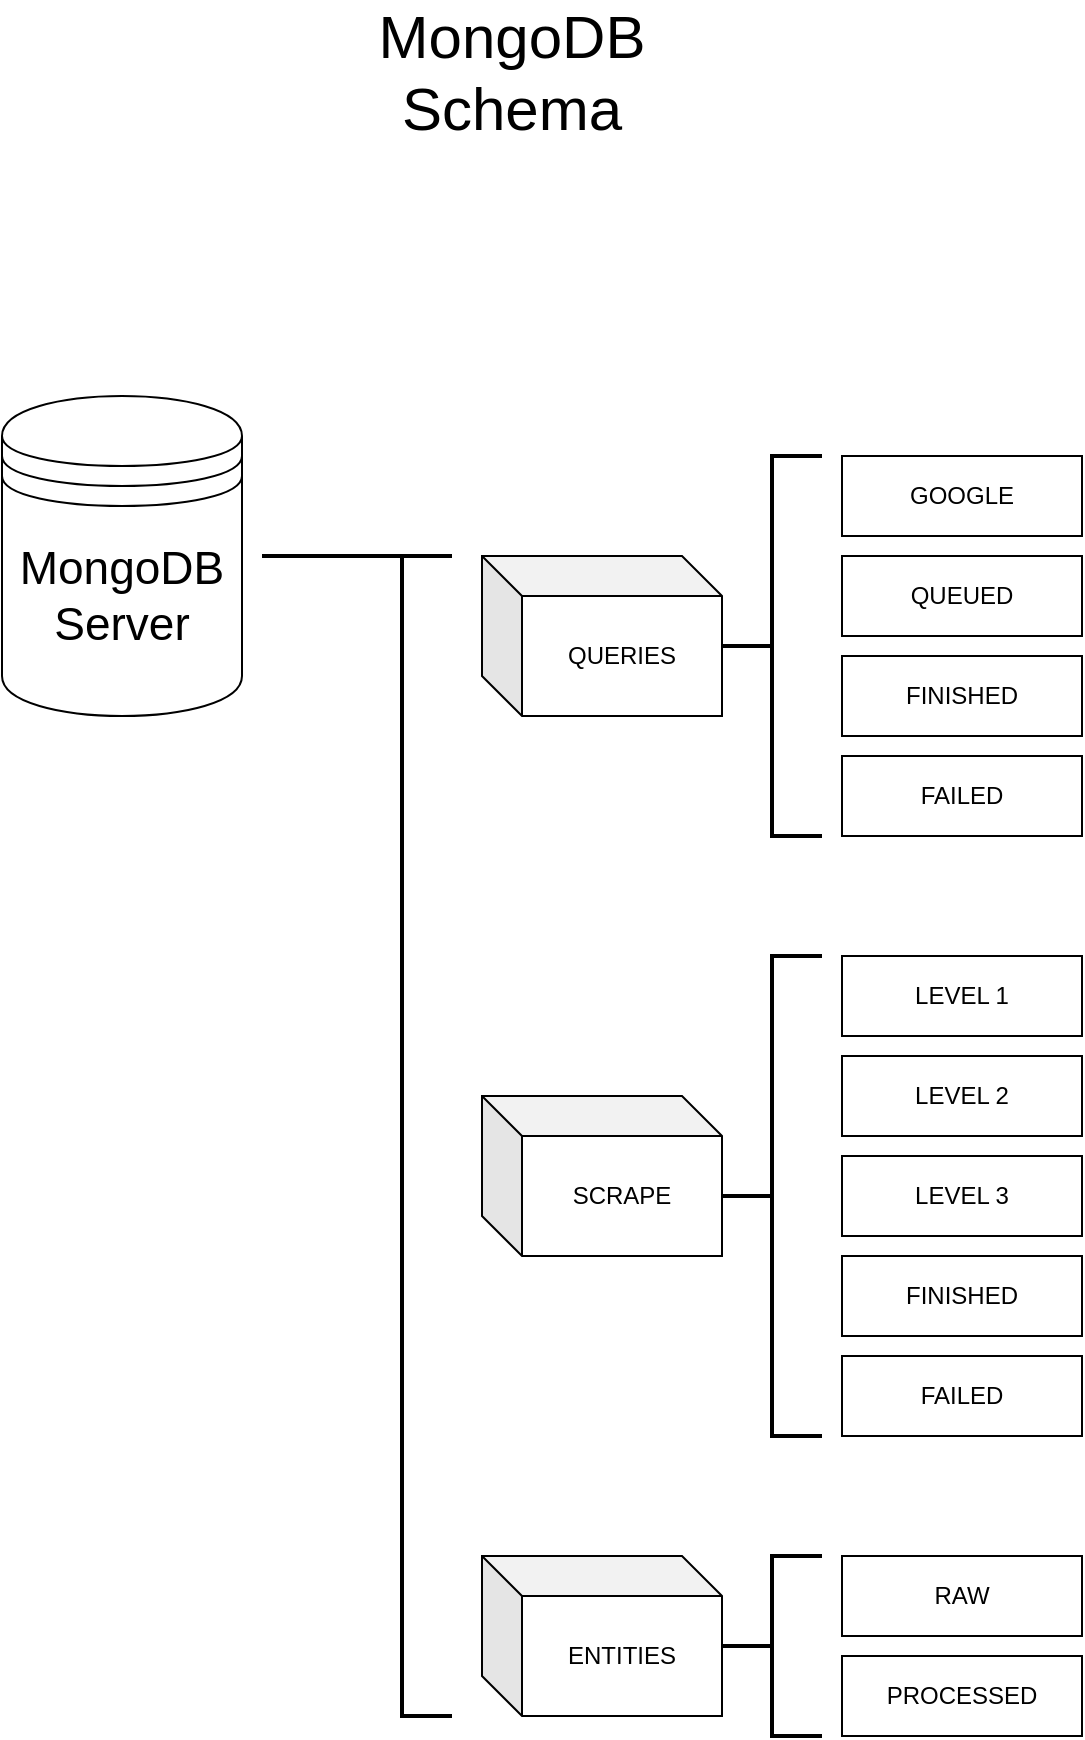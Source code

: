 <mxfile version="14.2.9" type="device"><diagram id="OCUPR5YFguOfNUdF7ltP" name="Page-1"><mxGraphModel dx="868" dy="436" grid="1" gridSize="10" guides="1" tooltips="1" connect="1" arrows="1" fold="1" page="1" pageScale="1" pageWidth="827" pageHeight="1169" math="0" shadow="0"><root><mxCell id="0"/><mxCell id="1" parent="0"/><mxCell id="4LbutCCdDRk1DUl4-nPU-11" value="" style="group" parent="1" vertex="1" connectable="0"><mxGeometry x="170" y="210" width="120" height="160" as="geometry"/></mxCell><mxCell id="4LbutCCdDRk1DUl4-nPU-1" value="" style="shape=datastore;whiteSpace=wrap;html=1;" parent="4LbutCCdDRk1DUl4-nPU-11" vertex="1"><mxGeometry width="120" height="160" as="geometry"/></mxCell><mxCell id="4LbutCCdDRk1DUl4-nPU-2" value="&lt;font style=&quot;font-size: 23px&quot;&gt;MongoDB&lt;br&gt;&lt;/font&gt;&lt;div style=&quot;font-size: 23px&quot;&gt;&lt;font style=&quot;font-size: 23px&quot;&gt;Server&lt;/font&gt;&lt;/div&gt;" style="text;html=1;strokeColor=none;fillColor=none;align=center;verticalAlign=middle;whiteSpace=wrap;rounded=0;" parent="4LbutCCdDRk1DUl4-nPU-11" vertex="1"><mxGeometry x="25" y="80" width="70" height="40" as="geometry"/></mxCell><mxCell id="4LbutCCdDRk1DUl4-nPU-19" value="" style="group" parent="1" vertex="1" connectable="0"><mxGeometry x="590" y="240" width="120" height="190" as="geometry"/></mxCell><mxCell id="4LbutCCdDRk1DUl4-nPU-13" value="" style="rounded=0;whiteSpace=wrap;html=1;" parent="4LbutCCdDRk1DUl4-nPU-19" vertex="1"><mxGeometry width="120" height="40" as="geometry"/></mxCell><mxCell id="4LbutCCdDRk1DUl4-nPU-14" value="" style="rounded=0;whiteSpace=wrap;html=1;" parent="4LbutCCdDRk1DUl4-nPU-19" vertex="1"><mxGeometry y="50" width="120" height="40" as="geometry"/></mxCell><mxCell id="4LbutCCdDRk1DUl4-nPU-15" value="" style="rounded=0;whiteSpace=wrap;html=1;" parent="4LbutCCdDRk1DUl4-nPU-19" vertex="1"><mxGeometry y="100" width="120" height="40" as="geometry"/></mxCell><mxCell id="4LbutCCdDRk1DUl4-nPU-16" value="" style="rounded=0;whiteSpace=wrap;html=1;" parent="4LbutCCdDRk1DUl4-nPU-19" vertex="1"><mxGeometry y="150" width="120" height="40" as="geometry"/></mxCell><mxCell id="4LbutCCdDRk1DUl4-nPU-21" value="&lt;div&gt;GOOGLE&lt;/div&gt;" style="text;html=1;strokeColor=none;fillColor=none;align=center;verticalAlign=middle;whiteSpace=wrap;rounded=0;" parent="4LbutCCdDRk1DUl4-nPU-19" vertex="1"><mxGeometry x="25" width="70" height="40" as="geometry"/></mxCell><mxCell id="4LbutCCdDRk1DUl4-nPU-22" value="QUEUED" style="text;html=1;strokeColor=none;fillColor=none;align=center;verticalAlign=middle;whiteSpace=wrap;rounded=0;" parent="4LbutCCdDRk1DUl4-nPU-19" vertex="1"><mxGeometry x="25" y="50" width="70" height="40" as="geometry"/></mxCell><mxCell id="4LbutCCdDRk1DUl4-nPU-23" value="FINISHED" style="text;html=1;strokeColor=none;fillColor=none;align=center;verticalAlign=middle;whiteSpace=wrap;rounded=0;" parent="4LbutCCdDRk1DUl4-nPU-19" vertex="1"><mxGeometry x="25" y="100" width="70" height="40" as="geometry"/></mxCell><mxCell id="4LbutCCdDRk1DUl4-nPU-24" value="FAILED" style="text;html=1;strokeColor=none;fillColor=none;align=center;verticalAlign=middle;whiteSpace=wrap;rounded=0;" parent="4LbutCCdDRk1DUl4-nPU-19" vertex="1"><mxGeometry x="25" y="150" width="70" height="40" as="geometry"/></mxCell><mxCell id="4LbutCCdDRk1DUl4-nPU-27" value="" style="rounded=0;whiteSpace=wrap;html=1;" parent="1" vertex="1"><mxGeometry x="590" y="490" width="120" height="40" as="geometry"/></mxCell><mxCell id="4LbutCCdDRk1DUl4-nPU-28" value="" style="rounded=0;whiteSpace=wrap;html=1;" parent="1" vertex="1"><mxGeometry x="590" y="540" width="120" height="40" as="geometry"/></mxCell><mxCell id="4LbutCCdDRk1DUl4-nPU-29" value="" style="rounded=0;whiteSpace=wrap;html=1;" parent="1" vertex="1"><mxGeometry x="590" y="590" width="120" height="40" as="geometry"/></mxCell><mxCell id="4LbutCCdDRk1DUl4-nPU-31" value="LEVEL 1" style="text;html=1;strokeColor=none;fillColor=none;align=center;verticalAlign=middle;whiteSpace=wrap;rounded=0;" parent="1" vertex="1"><mxGeometry x="615" y="490" width="70" height="40" as="geometry"/></mxCell><mxCell id="4LbutCCdDRk1DUl4-nPU-32" value="LEVEL 2" style="text;html=1;strokeColor=none;fillColor=none;align=center;verticalAlign=middle;whiteSpace=wrap;rounded=0;" parent="1" vertex="1"><mxGeometry x="615" y="540" width="70" height="40" as="geometry"/></mxCell><mxCell id="4LbutCCdDRk1DUl4-nPU-33" value="&lt;div&gt;LEVEL 3&lt;/div&gt;" style="text;html=1;strokeColor=none;fillColor=none;align=center;verticalAlign=middle;whiteSpace=wrap;rounded=0;" parent="1" vertex="1"><mxGeometry x="615" y="590" width="70" height="40" as="geometry"/></mxCell><mxCell id="4LbutCCdDRk1DUl4-nPU-37" value="" style="group" parent="1" vertex="1" connectable="0"><mxGeometry x="410" y="560" width="120" height="80" as="geometry"/></mxCell><mxCell id="4LbutCCdDRk1DUl4-nPU-38" value="" style="shape=cube;whiteSpace=wrap;html=1;boundedLbl=1;backgroundOutline=1;darkOpacity=0.05;darkOpacity2=0.1;" parent="4LbutCCdDRk1DUl4-nPU-37" vertex="1"><mxGeometry width="120" height="80" as="geometry"/></mxCell><mxCell id="4LbutCCdDRk1DUl4-nPU-39" value="SCRAPE" style="text;html=1;strokeColor=none;fillColor=none;align=center;verticalAlign=middle;whiteSpace=wrap;rounded=0;" parent="4LbutCCdDRk1DUl4-nPU-37" vertex="1"><mxGeometry x="35" y="30" width="70" height="40" as="geometry"/></mxCell><mxCell id="4LbutCCdDRk1DUl4-nPU-40" value="" style="strokeWidth=2;html=1;shape=mxgraph.flowchart.annotation_2;align=left;labelPosition=right;pointerEvents=1;" parent="1" vertex="1"><mxGeometry x="530" y="490" width="50" height="240" as="geometry"/></mxCell><mxCell id="4LbutCCdDRk1DUl4-nPU-47" value="" style="group" parent="1" vertex="1" connectable="0"><mxGeometry x="590" y="640" width="120" height="90" as="geometry"/></mxCell><mxCell id="4LbutCCdDRk1DUl4-nPU-43" value="" style="group" parent="4LbutCCdDRk1DUl4-nPU-47" vertex="1" connectable="0"><mxGeometry width="120" height="40" as="geometry"/></mxCell><mxCell id="4LbutCCdDRk1DUl4-nPU-41" value="" style="rounded=0;whiteSpace=wrap;html=1;" parent="4LbutCCdDRk1DUl4-nPU-43" vertex="1"><mxGeometry width="120" height="40" as="geometry"/></mxCell><mxCell id="4LbutCCdDRk1DUl4-nPU-42" value="FINISHED" style="text;html=1;strokeColor=none;fillColor=none;align=center;verticalAlign=middle;whiteSpace=wrap;rounded=0;" parent="4LbutCCdDRk1DUl4-nPU-43" vertex="1"><mxGeometry x="25" width="70" height="40" as="geometry"/></mxCell><mxCell id="4LbutCCdDRk1DUl4-nPU-44" value="" style="group" parent="4LbutCCdDRk1DUl4-nPU-47" vertex="1" connectable="0"><mxGeometry y="50" width="120" height="40" as="geometry"/></mxCell><mxCell id="4LbutCCdDRk1DUl4-nPU-45" value="" style="rounded=0;whiteSpace=wrap;html=1;" parent="4LbutCCdDRk1DUl4-nPU-44" vertex="1"><mxGeometry width="120" height="40" as="geometry"/></mxCell><mxCell id="4LbutCCdDRk1DUl4-nPU-46" value="FAILED" style="text;html=1;strokeColor=none;fillColor=none;align=center;verticalAlign=middle;whiteSpace=wrap;rounded=0;" parent="4LbutCCdDRk1DUl4-nPU-44" vertex="1"><mxGeometry x="25" width="70" height="40" as="geometry"/></mxCell><mxCell id="4LbutCCdDRk1DUl4-nPU-49" value="" style="group" parent="1" vertex="1" connectable="0"><mxGeometry x="590" y="790" width="120" height="90" as="geometry"/></mxCell><mxCell id="4LbutCCdDRk1DUl4-nPU-50" value="" style="group" parent="4LbutCCdDRk1DUl4-nPU-49" vertex="1" connectable="0"><mxGeometry width="120" height="40" as="geometry"/></mxCell><mxCell id="4LbutCCdDRk1DUl4-nPU-51" value="" style="rounded=0;whiteSpace=wrap;html=1;" parent="4LbutCCdDRk1DUl4-nPU-50" vertex="1"><mxGeometry width="120" height="40" as="geometry"/></mxCell><mxCell id="4LbutCCdDRk1DUl4-nPU-52" value="RAW" style="text;html=1;strokeColor=none;fillColor=none;align=center;verticalAlign=middle;whiteSpace=wrap;rounded=0;" parent="4LbutCCdDRk1DUl4-nPU-50" vertex="1"><mxGeometry x="25" width="70" height="40" as="geometry"/></mxCell><mxCell id="4LbutCCdDRk1DUl4-nPU-53" value="" style="group" parent="4LbutCCdDRk1DUl4-nPU-49" vertex="1" connectable="0"><mxGeometry y="50" width="120" height="40" as="geometry"/></mxCell><mxCell id="4LbutCCdDRk1DUl4-nPU-54" value="" style="rounded=0;whiteSpace=wrap;html=1;" parent="4LbutCCdDRk1DUl4-nPU-53" vertex="1"><mxGeometry width="120" height="40" as="geometry"/></mxCell><mxCell id="4LbutCCdDRk1DUl4-nPU-55" value="PROCESSED" style="text;html=1;strokeColor=none;fillColor=none;align=center;verticalAlign=middle;whiteSpace=wrap;rounded=0;" parent="4LbutCCdDRk1DUl4-nPU-53" vertex="1"><mxGeometry x="25" width="70" height="40" as="geometry"/></mxCell><mxCell id="4LbutCCdDRk1DUl4-nPU-56" value="" style="strokeWidth=2;html=1;shape=mxgraph.flowchart.annotation_2;align=left;labelPosition=right;pointerEvents=1;" parent="1" vertex="1"><mxGeometry x="530" y="790" width="50" height="90" as="geometry"/></mxCell><mxCell id="4LbutCCdDRk1DUl4-nPU-57" value="" style="group" parent="1" vertex="1" connectable="0"><mxGeometry x="410" y="790" width="120" height="80" as="geometry"/></mxCell><mxCell id="4LbutCCdDRk1DUl4-nPU-5" value="" style="shape=cube;whiteSpace=wrap;html=1;boundedLbl=1;backgroundOutline=1;darkOpacity=0.05;darkOpacity2=0.1;" parent="4LbutCCdDRk1DUl4-nPU-57" vertex="1"><mxGeometry width="120" height="80" as="geometry"/></mxCell><mxCell id="4LbutCCdDRk1DUl4-nPU-9" value="&lt;div&gt;ENTITIES&lt;/div&gt;" style="text;html=1;strokeColor=none;fillColor=none;align=center;verticalAlign=middle;whiteSpace=wrap;rounded=0;" parent="4LbutCCdDRk1DUl4-nPU-57" vertex="1"><mxGeometry x="35" y="30" width="70" height="40" as="geometry"/></mxCell><mxCell id="4LbutCCdDRk1DUl4-nPU-18" value="" style="group" parent="1" vertex="1" connectable="0"><mxGeometry x="410" y="290" width="120" height="80" as="geometry"/></mxCell><mxCell id="4LbutCCdDRk1DUl4-nPU-3" value="" style="shape=cube;whiteSpace=wrap;html=1;boundedLbl=1;backgroundOutline=1;darkOpacity=0.05;darkOpacity2=0.1;" parent="4LbutCCdDRk1DUl4-nPU-18" vertex="1"><mxGeometry width="120" height="80" as="geometry"/></mxCell><mxCell id="4LbutCCdDRk1DUl4-nPU-7" value="QUERIES" style="text;html=1;strokeColor=none;fillColor=none;align=center;verticalAlign=middle;whiteSpace=wrap;rounded=0;" parent="4LbutCCdDRk1DUl4-nPU-18" vertex="1"><mxGeometry x="35" y="30" width="70" height="40" as="geometry"/></mxCell><mxCell id="4LbutCCdDRk1DUl4-nPU-25" value="" style="strokeWidth=2;html=1;shape=mxgraph.flowchart.annotation_2;align=left;labelPosition=right;pointerEvents=1;" parent="1" vertex="1"><mxGeometry x="530" y="240" width="50" height="190" as="geometry"/></mxCell><mxCell id="4LbutCCdDRk1DUl4-nPU-60" value="" style="strokeWidth=2;html=1;shape=mxgraph.flowchart.annotation_1;align=left;pointerEvents=1;" parent="1" vertex="1"><mxGeometry x="370" y="290" width="25" height="580" as="geometry"/></mxCell><mxCell id="4LbutCCdDRk1DUl4-nPU-61" value="" style="endArrow=none;html=1;entryX=0;entryY=0;entryDx=0;entryDy=0;entryPerimeter=0;strokeWidth=2;" parent="1" target="4LbutCCdDRk1DUl4-nPU-60" edge="1"><mxGeometry width="50" height="50" relative="1" as="geometry"><mxPoint x="300" y="290" as="sourcePoint"/><mxPoint x="180" y="460" as="targetPoint"/></mxGeometry></mxCell><mxCell id="4LbutCCdDRk1DUl4-nPU-63" value="&lt;font style=&quot;font-size: 30px&quot;&gt;MongoDB Schema&lt;/font&gt;" style="text;html=1;strokeColor=none;fillColor=none;align=center;verticalAlign=middle;whiteSpace=wrap;rounded=0;" parent="1" vertex="1"><mxGeometry x="330" y="23" width="190" height="50" as="geometry"/></mxCell></root></mxGraphModel></diagram></mxfile>